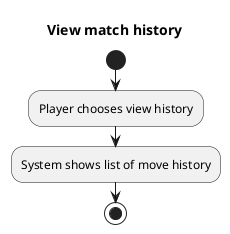 @startuml "Activity diagram"
title "View match history"

start
:Player chooses view history;
:System shows list of move history;
stop
@enduml
